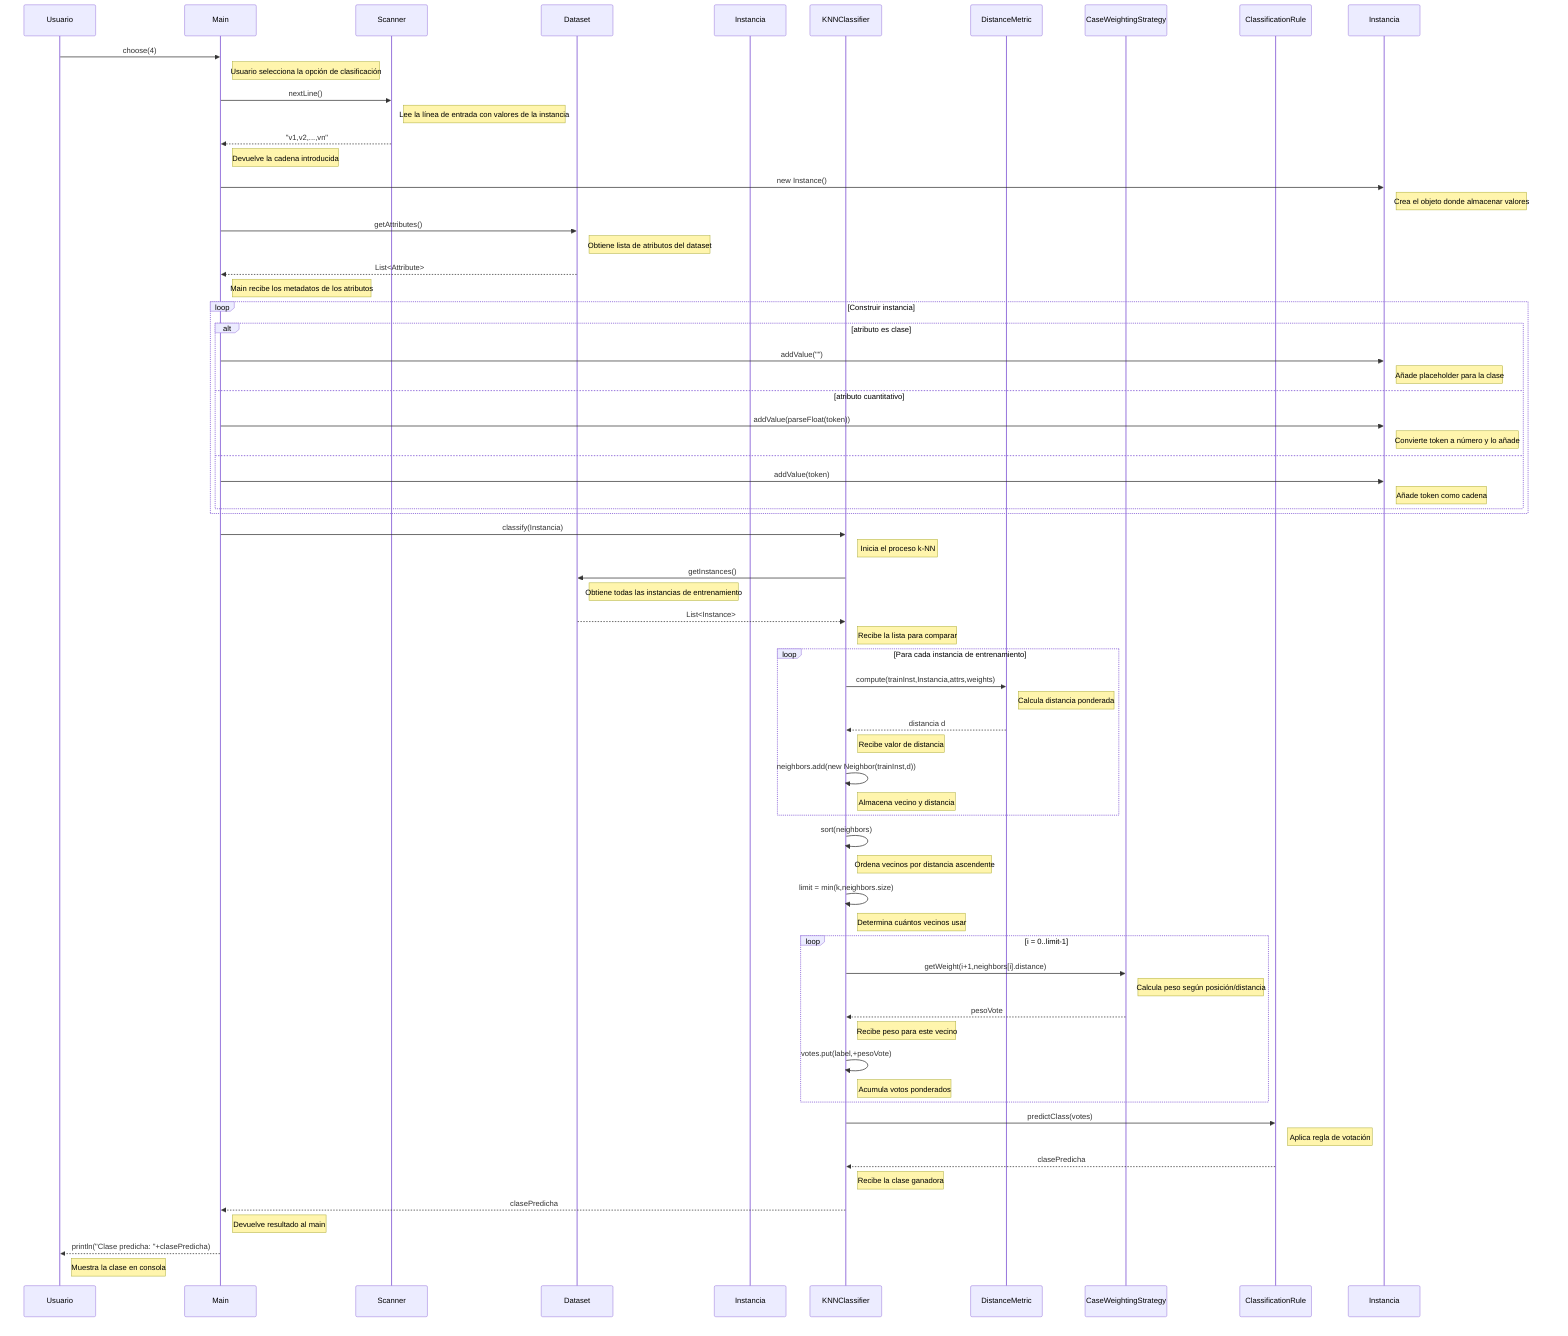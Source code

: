 sequenceDiagram
    participant Usuario
    participant Main
    participant Scanner
    participant Dataset
    participant Instance as Instancia
    participant KNNClassifier
    participant DistanceMetric
    participant CaseWeightingStrategy
    participant ClassificationRule

    Usuario->>Main: choose(4)
    note right of Main: Usuario selecciona la opción de clasificación

    Main->>Scanner: nextLine()
    note right of Scanner: Lee la línea de entrada con valores de la instancia

    Scanner-->>Main: "v1,v2,...,vn"
    note right of Main: Devuelve la cadena introducida

    Main->>Instancia: new Instance()
    note right of Instancia: Crea el objeto donde almacenar valores

    Main->>Dataset: getAttributes()
    note right of Dataset: Obtiene lista de atributos del dataset

    Dataset-->>Main: List<Attribute>
    note right of Main: Main recibe los metadatos de los atributos

    loop Construir instancia
        alt atributo es clase
            Main->>Instancia: addValue("")
            note right of Instancia: Añade placeholder para la clase
        else atributo cuantitativo
            Main->>Instancia: addValue(parseFloat(token))
            note right of Instancia: Convierte token a número y lo añade
        else
            Main->>Instancia: addValue(token)
            note right of Instancia: Añade token como cadena
        end
    end

    Main->>KNNClassifier: classify(Instancia)
    note right of KNNClassifier: Inicia el proceso k-NN

    KNNClassifier->>Dataset: getInstances()
    note right of Dataset: Obtiene todas las instancias de entrenamiento

    Dataset-->>KNNClassifier: List<Instance>
    note right of KNNClassifier: Recibe la lista para comparar

    loop Para cada instancia de entrenamiento
        KNNClassifier->>DistanceMetric: compute(trainInst,Instancia,attrs,weights)
        note right of DistanceMetric: Calcula distancia ponderada
        DistanceMetric-->>KNNClassifier: distancia d
        note right of KNNClassifier: Recibe valor de distancia
        KNNClassifier->>KNNClassifier: neighbors.add(new Neighbor(trainInst,d))
        note right of KNNClassifier: Almacena vecino y distancia
    end

    KNNClassifier->>KNNClassifier: sort(neighbors)
    note right of KNNClassifier: Ordena vecinos por distancia ascendente

    KNNClassifier->>KNNClassifier: limit = min(k,neighbors.size)
    note right of KNNClassifier: Determina cuántos vecinos usar

    loop i = 0..limit-1
        KNNClassifier->>CaseWeightingStrategy: getWeight(i+1,neighbors[i].distance)
        note right of CaseWeightingStrategy: Calcula peso según posición/distancia
        CaseWeightingStrategy-->>KNNClassifier: pesoVote
        note right of KNNClassifier: Recibe peso para este vecino
        KNNClassifier->>KNNClassifier: votes.put(label,+pesoVote)
        note right of KNNClassifier: Acumula votos ponderados
    end

    KNNClassifier->>ClassificationRule: predictClass(votes)
    note right of ClassificationRule: Aplica regla de votación

    ClassificationRule-->>KNNClassifier: clasePredicha
    note right of KNNClassifier: Recibe la clase ganadora

    KNNClassifier-->>Main: clasePredicha
    note right of Main: Devuelve resultado al main

    Main-->>Usuario: println("Clase predicha: "+clasePredicha)
    note right of Usuario: Muestra la clase en consola